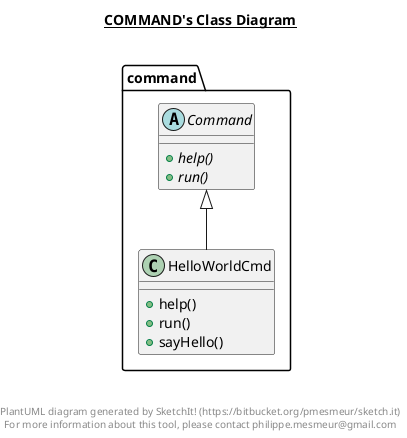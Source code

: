 @startuml

title __COMMAND's Class Diagram__\n

  namespace command {
    abstract class command.Command {
        {abstract} + help()
        {abstract} + run()
    }
  }
  

  namespace command {
    class command.HelloWorldCmd {
        + help()
        + run()
        + sayHello()
    }
  }
  

  command.HelloWorldCmd -up-|> command.Command


right footer


PlantUML diagram generated by SketchIt! (https://bitbucket.org/pmesmeur/sketch.it)
For more information about this tool, please contact philippe.mesmeur@gmail.com
endfooter

@enduml
